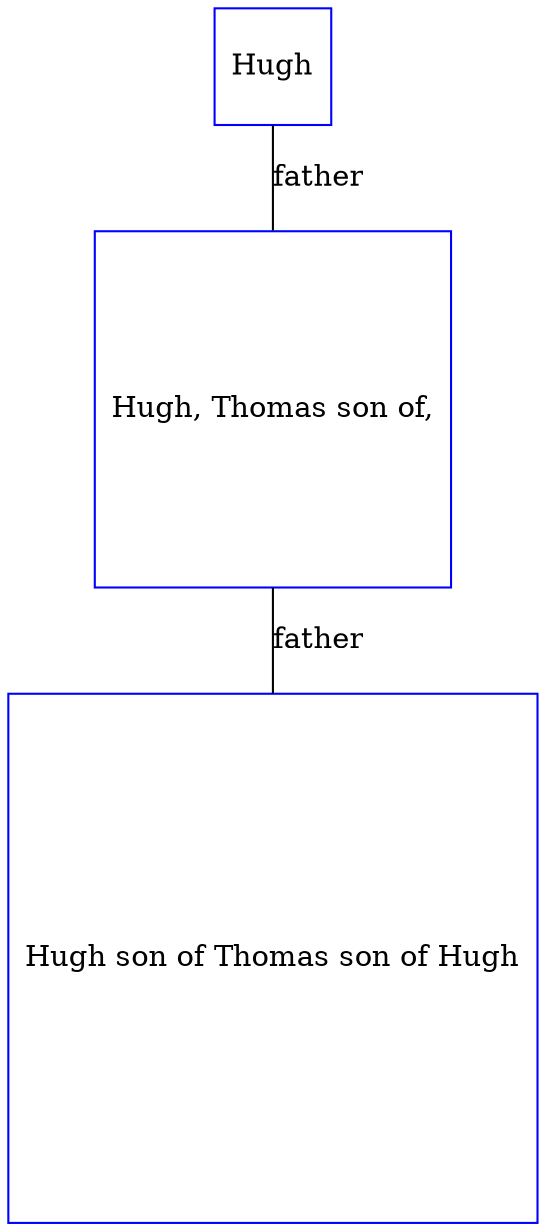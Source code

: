 digraph D {
    edge [dir=none];    node [shape=box];    "009795"   [label="Hugh son of Thomas son of Hugh", shape=box, regular=1, color="blue"] ;
"002056"   [label="Hugh, Thomas son of,", shape=box, regular=1, color="blue"] ;
"013605"   [label="Hugh", shape=box, regular=1, color="blue"] ;
002056->009795 [label="father",arrowsize=0.0]; 
013605->002056 [label="father",arrowsize=0.0]; 
}